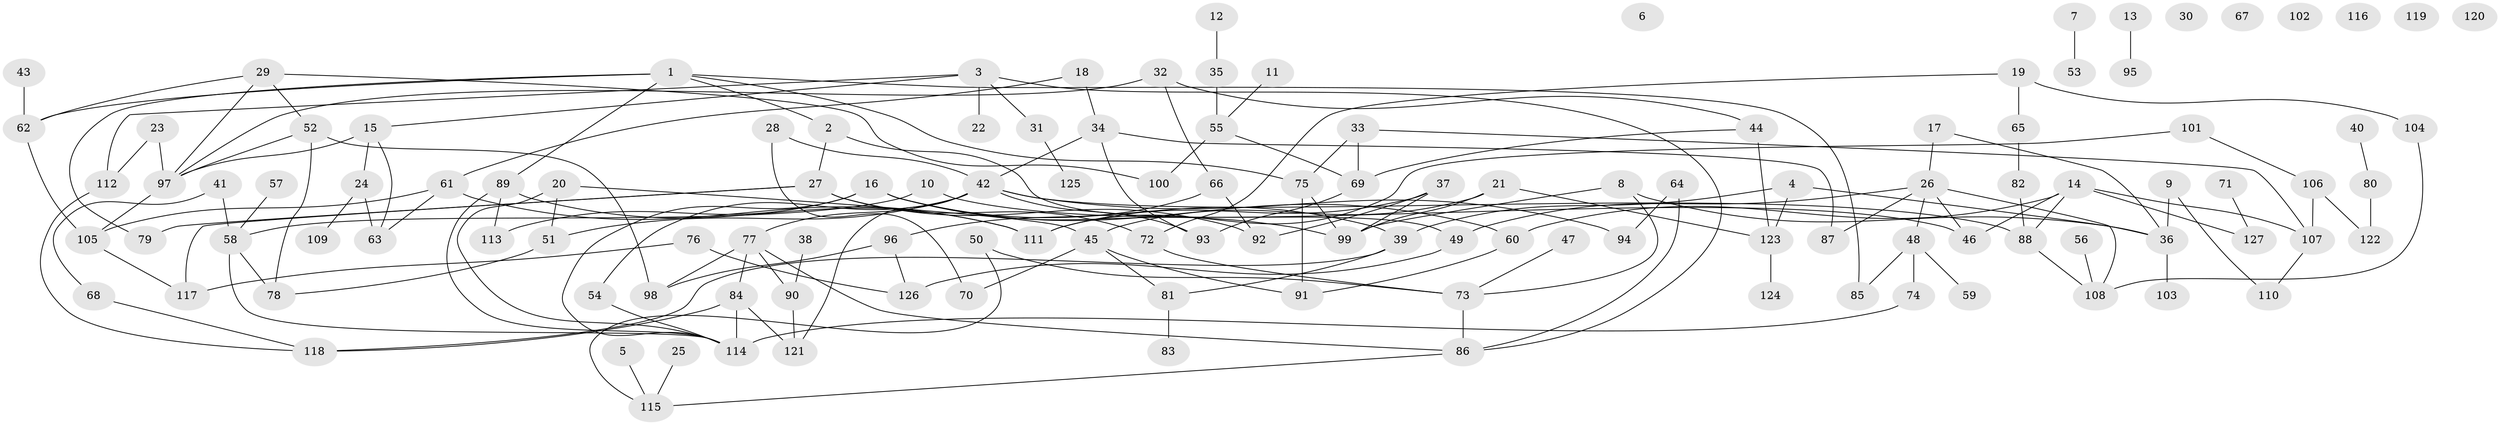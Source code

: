 // Generated by graph-tools (version 1.1) at 2025/00/03/09/25 03:00:44]
// undirected, 127 vertices, 174 edges
graph export_dot {
graph [start="1"]
  node [color=gray90,style=filled];
  1;
  2;
  3;
  4;
  5;
  6;
  7;
  8;
  9;
  10;
  11;
  12;
  13;
  14;
  15;
  16;
  17;
  18;
  19;
  20;
  21;
  22;
  23;
  24;
  25;
  26;
  27;
  28;
  29;
  30;
  31;
  32;
  33;
  34;
  35;
  36;
  37;
  38;
  39;
  40;
  41;
  42;
  43;
  44;
  45;
  46;
  47;
  48;
  49;
  50;
  51;
  52;
  53;
  54;
  55;
  56;
  57;
  58;
  59;
  60;
  61;
  62;
  63;
  64;
  65;
  66;
  67;
  68;
  69;
  70;
  71;
  72;
  73;
  74;
  75;
  76;
  77;
  78;
  79;
  80;
  81;
  82;
  83;
  84;
  85;
  86;
  87;
  88;
  89;
  90;
  91;
  92;
  93;
  94;
  95;
  96;
  97;
  98;
  99;
  100;
  101;
  102;
  103;
  104;
  105;
  106;
  107;
  108;
  109;
  110;
  111;
  112;
  113;
  114;
  115;
  116;
  117;
  118;
  119;
  120;
  121;
  122;
  123;
  124;
  125;
  126;
  127;
  1 -- 2;
  1 -- 62;
  1 -- 75;
  1 -- 79;
  1 -- 85;
  1 -- 89;
  2 -- 27;
  2 -- 49;
  3 -- 15;
  3 -- 22;
  3 -- 31;
  3 -- 86;
  3 -- 112;
  4 -- 36;
  4 -- 39;
  4 -- 123;
  5 -- 115;
  7 -- 53;
  8 -- 36;
  8 -- 73;
  8 -- 99;
  9 -- 36;
  9 -- 110;
  10 -- 46;
  10 -- 58;
  11 -- 55;
  12 -- 35;
  13 -- 95;
  14 -- 46;
  14 -- 60;
  14 -- 88;
  14 -- 107;
  14 -- 127;
  15 -- 24;
  15 -- 63;
  15 -- 97;
  16 -- 39;
  16 -- 60;
  16 -- 99;
  16 -- 113;
  16 -- 114;
  17 -- 26;
  17 -- 36;
  18 -- 34;
  18 -- 61;
  19 -- 65;
  19 -- 72;
  19 -- 104;
  20 -- 45;
  20 -- 51;
  20 -- 114;
  21 -- 45;
  21 -- 99;
  21 -- 123;
  23 -- 97;
  23 -- 112;
  24 -- 63;
  24 -- 109;
  25 -- 115;
  26 -- 46;
  26 -- 48;
  26 -- 49;
  26 -- 87;
  26 -- 108;
  27 -- 72;
  27 -- 79;
  27 -- 92;
  27 -- 117;
  28 -- 42;
  28 -- 70;
  29 -- 52;
  29 -- 62;
  29 -- 97;
  29 -- 100;
  31 -- 125;
  32 -- 44;
  32 -- 66;
  32 -- 97;
  33 -- 69;
  33 -- 75;
  33 -- 107;
  34 -- 42;
  34 -- 87;
  34 -- 93;
  35 -- 55;
  36 -- 103;
  37 -- 92;
  37 -- 99;
  37 -- 111;
  38 -- 90;
  39 -- 81;
  39 -- 118;
  40 -- 80;
  41 -- 58;
  41 -- 68;
  42 -- 51;
  42 -- 54;
  42 -- 77;
  42 -- 88;
  42 -- 93;
  42 -- 94;
  42 -- 121;
  43 -- 62;
  44 -- 69;
  44 -- 123;
  45 -- 70;
  45 -- 81;
  45 -- 91;
  47 -- 73;
  48 -- 59;
  48 -- 74;
  48 -- 85;
  49 -- 126;
  50 -- 73;
  50 -- 115;
  51 -- 78;
  52 -- 78;
  52 -- 97;
  52 -- 98;
  54 -- 114;
  55 -- 69;
  55 -- 100;
  56 -- 108;
  57 -- 58;
  58 -- 78;
  58 -- 114;
  60 -- 91;
  61 -- 63;
  61 -- 105;
  61 -- 111;
  62 -- 105;
  64 -- 86;
  64 -- 94;
  65 -- 82;
  66 -- 92;
  66 -- 96;
  68 -- 118;
  69 -- 93;
  71 -- 127;
  72 -- 73;
  73 -- 86;
  74 -- 114;
  75 -- 91;
  75 -- 99;
  76 -- 117;
  76 -- 126;
  77 -- 84;
  77 -- 86;
  77 -- 90;
  77 -- 98;
  80 -- 122;
  81 -- 83;
  82 -- 88;
  84 -- 114;
  84 -- 118;
  84 -- 121;
  86 -- 115;
  88 -- 108;
  89 -- 111;
  89 -- 113;
  89 -- 114;
  90 -- 121;
  96 -- 98;
  96 -- 126;
  97 -- 105;
  101 -- 106;
  101 -- 111;
  104 -- 108;
  105 -- 117;
  106 -- 107;
  106 -- 122;
  107 -- 110;
  112 -- 118;
  123 -- 124;
}
